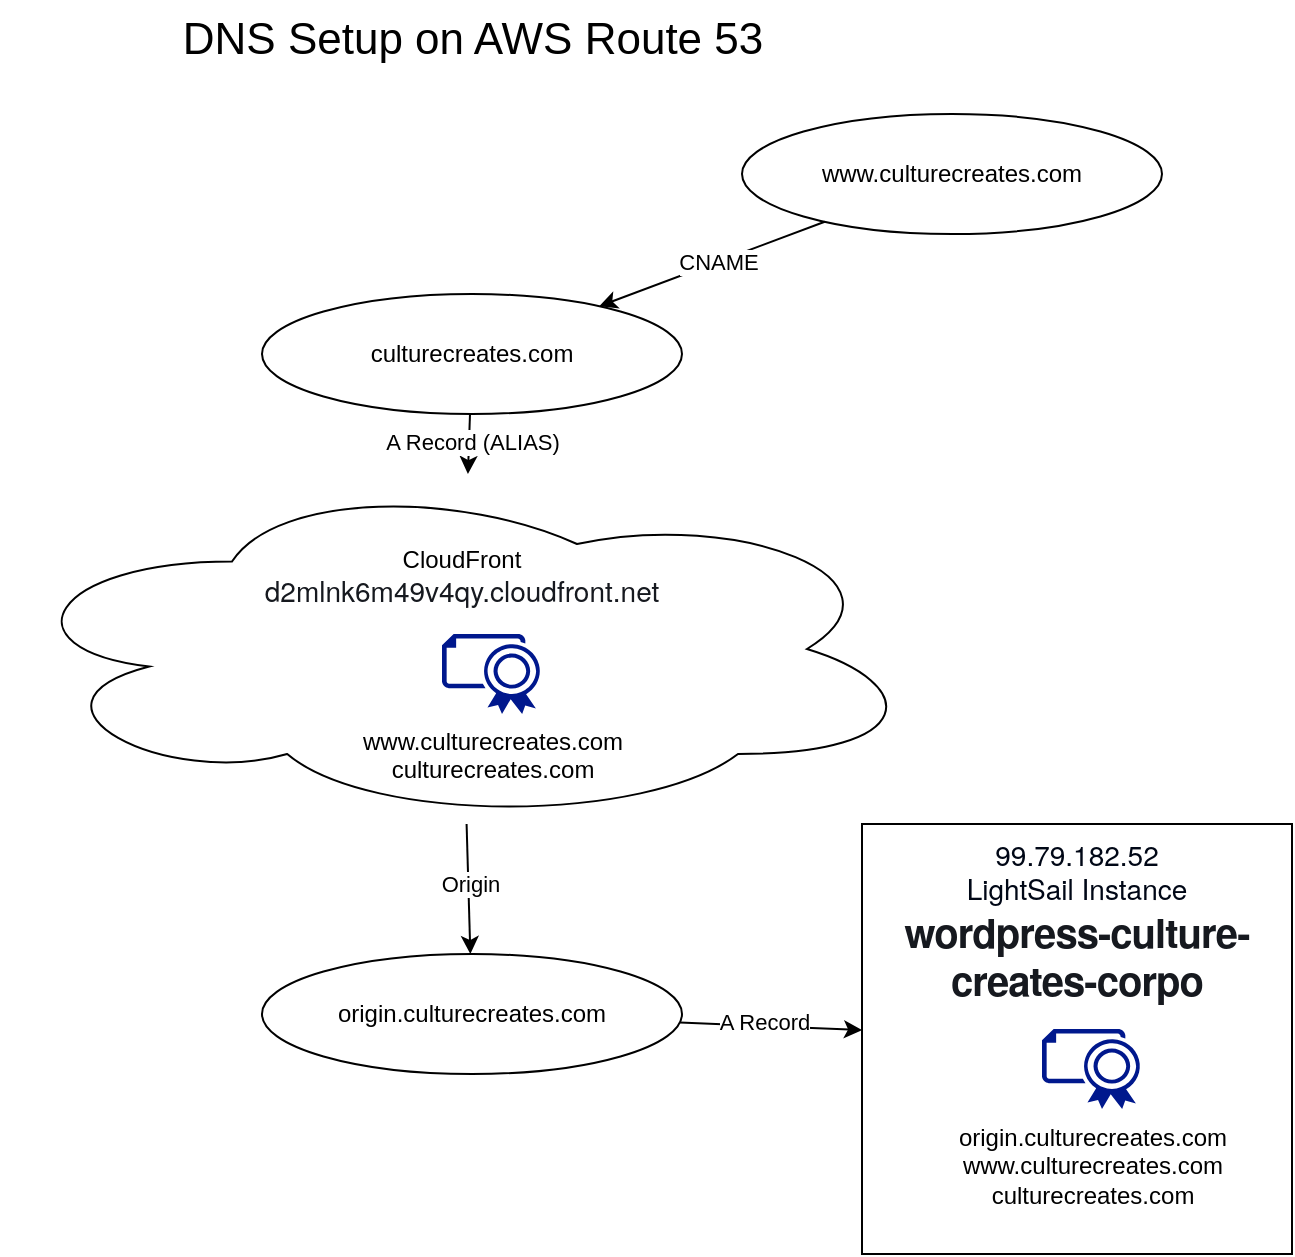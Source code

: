 <mxfile version="24.4.3" type="github">
  <diagram name="Page-1" id="66U-YrVXCCfPf5cJQVHg">
    <mxGraphModel dx="952" dy="699" grid="1" gridSize="10" guides="1" tooltips="1" connect="1" arrows="1" fold="1" page="1" pageScale="1" pageWidth="850" pageHeight="1100" background="none" math="0" shadow="0">
      <root>
        <mxCell id="0" />
        <mxCell id="1" parent="0" />
        <mxCell id="Y1XdUBZsQn69NxMOFHps-1" value="&lt;span style=&quot;text-align: start; caret-color: rgb(0, 7, 22); color: rgb(0, 7, 22); font-family: &amp;quot;Amazon Ember&amp;quot;, &amp;quot;Helvetica Neue&amp;quot;, Roboto, Arial, sans-serif; font-size: 14px; background-color: rgb(255, 255, 255);&quot;&gt;99.79.182.52&lt;/span&gt;&lt;br&gt;&lt;div&gt;&lt;span style=&quot;text-align: start; caret-color: rgb(0, 7, 22); color: rgb(0, 7, 22); font-family: &amp;quot;Amazon Ember&amp;quot;, &amp;quot;Helvetica Neue&amp;quot;, Roboto, Arial, sans-serif; font-size: 14px; background-color: rgb(255, 255, 255);&quot;&gt;LightSail Instance&lt;/span&gt;&lt;/div&gt;&lt;div&gt;&lt;span style=&quot;text-align: start; caret-color: rgb(22, 25, 31); color: rgb(22, 25, 31); font-family: &amp;quot;Amazon Ember&amp;quot;, &amp;quot;Helvetica Neue&amp;quot;, Roboto, Arial, sans-serif; font-weight: 700; letter-spacing: -0.48px; background-color: rgb(255, 255, 255);&quot;&gt;&lt;font style=&quot;font-size: 20px;&quot;&gt;wordpress-culture-creates-corpo&lt;/font&gt;&lt;/span&gt;&lt;span style=&quot;text-align: start; caret-color: rgb(0, 7, 22); color: rgb(0, 7, 22); font-family: &amp;quot;Amazon Ember&amp;quot;, &amp;quot;Helvetica Neue&amp;quot;, Roboto, Arial, sans-serif; font-size: 14px; background-color: rgb(255, 255, 255);&quot;&gt;&lt;br&gt;&lt;/span&gt;&lt;/div&gt;" style="whiteSpace=wrap;html=1;aspect=fixed;verticalAlign=top;" parent="1" vertex="1">
          <mxGeometry x="530" y="435" width="215" height="215" as="geometry" />
        </mxCell>
        <mxCell id="Y1XdUBZsQn69NxMOFHps-2" value="" style="endArrow=classic;html=1;rounded=0;" parent="1" source="Y1XdUBZsQn69NxMOFHps-17" target="Y1XdUBZsQn69NxMOFHps-1" edge="1">
          <mxGeometry width="50" height="50" relative="1" as="geometry">
            <mxPoint x="330" y="260" as="sourcePoint" />
            <mxPoint x="440" y="250" as="targetPoint" />
          </mxGeometry>
        </mxCell>
        <mxCell id="Y1XdUBZsQn69NxMOFHps-16" value="A Record" style="edgeLabel;html=1;align=center;verticalAlign=middle;resizable=0;points=[];" parent="Y1XdUBZsQn69NxMOFHps-2" vertex="1" connectable="0">
          <mxGeometry x="-0.072" y="2" relative="1" as="geometry">
            <mxPoint x="-1" as="offset" />
          </mxGeometry>
        </mxCell>
        <mxCell id="Y1XdUBZsQn69NxMOFHps-3" value="&lt;div&gt;&lt;br&gt;&lt;/div&gt;&lt;div&gt;&lt;br&gt;&lt;/div&gt;CloudFront&lt;div&gt;&lt;span style=&quot;caret-color: rgb(22, 25, 31); color: rgb(22, 25, 31); font-family: &amp;quot;Amazon Ember&amp;quot;, &amp;quot;Helvetica Neue&amp;quot;, Roboto, Arial, sans-serif; font-size: 14px; background-color: rgb(255, 255, 255);&quot;&gt;d2mlnk6m49v4qy.cloudfront.net&lt;/span&gt;&lt;br&gt;&lt;/div&gt;" style="ellipse;shape=cloud;whiteSpace=wrap;html=1;align=center;verticalAlign=top;" parent="1" vertex="1">
          <mxGeometry x="100" y="260" width="460" height="175" as="geometry" />
        </mxCell>
        <mxCell id="Y1XdUBZsQn69NxMOFHps-5" value="www.culturecreates.com" style="ellipse;whiteSpace=wrap;html=1;" parent="1" vertex="1">
          <mxGeometry x="470" y="80" width="210" height="60" as="geometry" />
        </mxCell>
        <mxCell id="Y1XdUBZsQn69NxMOFHps-6" value="culturecreates.com" style="ellipse;whiteSpace=wrap;html=1;" parent="1" vertex="1">
          <mxGeometry x="230" y="170" width="210" height="60" as="geometry" />
        </mxCell>
        <mxCell id="Y1XdUBZsQn69NxMOFHps-11" value="" style="endArrow=classic;html=1;rounded=0;" parent="1" source="Y1XdUBZsQn69NxMOFHps-5" target="Y1XdUBZsQn69NxMOFHps-6" edge="1">
          <mxGeometry width="50" height="50" relative="1" as="geometry">
            <mxPoint x="280" y="140" as="sourcePoint" />
            <mxPoint x="330" y="90" as="targetPoint" />
          </mxGeometry>
        </mxCell>
        <mxCell id="Y1XdUBZsQn69NxMOFHps-14" value="CNAME" style="edgeLabel;html=1;align=center;verticalAlign=middle;resizable=0;points=[];" parent="Y1XdUBZsQn69NxMOFHps-11" vertex="1" connectable="0">
          <mxGeometry x="-0.049" relative="1" as="geometry">
            <mxPoint as="offset" />
          </mxGeometry>
        </mxCell>
        <mxCell id="Y1XdUBZsQn69NxMOFHps-12" value="" style="endArrow=classic;html=1;rounded=0;" parent="1" source="Y1XdUBZsQn69NxMOFHps-6" target="Y1XdUBZsQn69NxMOFHps-3" edge="1">
          <mxGeometry width="50" height="50" relative="1" as="geometry">
            <mxPoint x="500" y="370" as="sourcePoint" />
            <mxPoint x="550" y="320" as="targetPoint" />
          </mxGeometry>
        </mxCell>
        <mxCell id="Y1XdUBZsQn69NxMOFHps-15" value="A Record (ALIAS)" style="edgeLabel;html=1;align=center;verticalAlign=middle;resizable=0;points=[];" parent="Y1XdUBZsQn69NxMOFHps-12" vertex="1" connectable="0">
          <mxGeometry x="-0.074" y="1" relative="1" as="geometry">
            <mxPoint as="offset" />
          </mxGeometry>
        </mxCell>
        <mxCell id="Y1XdUBZsQn69NxMOFHps-17" value="origin.culturecreates.com" style="ellipse;whiteSpace=wrap;html=1;" parent="1" vertex="1">
          <mxGeometry x="230" y="500" width="210" height="60" as="geometry" />
        </mxCell>
        <mxCell id="Y1XdUBZsQn69NxMOFHps-18" value="" style="endArrow=classic;html=1;rounded=0;" parent="1" source="Y1XdUBZsQn69NxMOFHps-3" target="Y1XdUBZsQn69NxMOFHps-17" edge="1">
          <mxGeometry width="50" height="50" relative="1" as="geometry">
            <mxPoint x="220" y="440" as="sourcePoint" />
            <mxPoint x="220" y="495" as="targetPoint" />
          </mxGeometry>
        </mxCell>
        <mxCell id="Y1XdUBZsQn69NxMOFHps-19" value="Origin" style="edgeLabel;html=1;align=center;verticalAlign=middle;resizable=0;points=[];" parent="Y1XdUBZsQn69NxMOFHps-18" vertex="1" connectable="0">
          <mxGeometry x="-0.074" y="1" relative="1" as="geometry">
            <mxPoint as="offset" />
          </mxGeometry>
        </mxCell>
        <mxCell id="Y1XdUBZsQn69NxMOFHps-20" value="origin.culturecreates.com&lt;div&gt;www.culturecreates.com&lt;/div&gt;&lt;div&gt;culturecreates.com&lt;/div&gt;" style="aspect=fixed;pointerEvents=1;shadow=0;dashed=0;html=1;strokeColor=none;labelPosition=center;verticalLabelPosition=bottom;verticalAlign=top;align=center;fillColor=#00188D;shape=mxgraph.azure.certificate;" parent="1" vertex="1">
          <mxGeometry x="620" y="537.5" width="50" height="40" as="geometry" />
        </mxCell>
        <mxCell id="Y1XdUBZsQn69NxMOFHps-22" value="&lt;div&gt;www.culturecreates.com&lt;/div&gt;&lt;div&gt;culturecreates.com&lt;/div&gt;" style="sketch=0;aspect=fixed;pointerEvents=1;shadow=0;dashed=0;html=1;strokeColor=none;labelPosition=center;verticalLabelPosition=bottom;verticalAlign=top;align=center;fillColor=#00188D;shape=mxgraph.azure.certificate;labelBackgroundColor=none;labelBorderColor=none;" parent="1" vertex="1">
          <mxGeometry x="320" y="340" width="50" height="40" as="geometry" />
        </mxCell>
        <mxCell id="Y1XdUBZsQn69NxMOFHps-23" value="DNS Setup on AWS Route 53" style="text;html=1;align=center;verticalAlign=middle;resizable=0;points=[];autosize=1;strokeColor=none;fillColor=none;fontSize=22;" parent="1" vertex="1">
          <mxGeometry x="180" y="23" width="310" height="40" as="geometry" />
        </mxCell>
      </root>
    </mxGraphModel>
  </diagram>
</mxfile>
